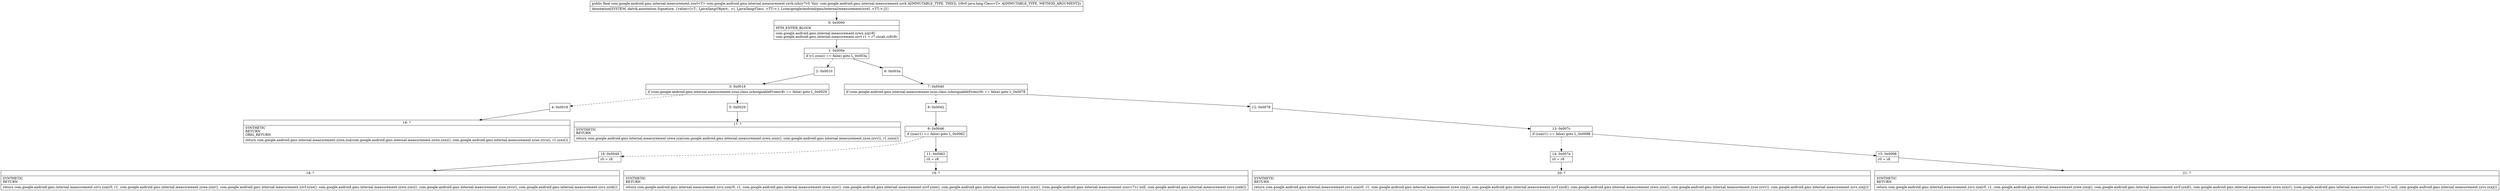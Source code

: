 digraph "CFG forcom.google.android.gms.internal.measurement.zzvk.zzh(Ljava\/lang\/Class;)Lcom\/google\/android\/gms\/internal\/measurement\/zzwl;" {
Node_0 [shape=record,label="{0\:\ 0x0000|MTH_ENTER_BLOCK\l|com.google.android.gms.internal.measurement.zzwn.zzj(r8)\lcom.google.android.gms.internal.measurement.zzvt r1 = r7.zzcah.zzf(r8)\l}"];
Node_1 [shape=record,label="{1\:\ 0x000e|if (r1.zzxn() == false) goto L_0x003a\l}"];
Node_2 [shape=record,label="{2\:\ 0x0010}"];
Node_3 [shape=record,label="{3\:\ 0x0016|if (com.google.android.gms.internal.measurement.zzuo.class.isAssignableFrom(r8) == false) goto L_0x0029\l}"];
Node_4 [shape=record,label="{4\:\ 0x0018}"];
Node_5 [shape=record,label="{5\:\ 0x0029}"];
Node_6 [shape=record,label="{6\:\ 0x003a}"];
Node_7 [shape=record,label="{7\:\ 0x0040|if (com.google.android.gms.internal.measurement.zzuo.class.isAssignableFrom(r8) == false) goto L_0x0078\l}"];
Node_8 [shape=record,label="{8\:\ 0x0042}"];
Node_9 [shape=record,label="{9\:\ 0x0046|if (zza(r1) == false) goto L_0x0062\l}"];
Node_10 [shape=record,label="{10\:\ 0x0048|r0 = r8\l}"];
Node_11 [shape=record,label="{11\:\ 0x0062|r0 = r8\l}"];
Node_12 [shape=record,label="{12\:\ 0x0078}"];
Node_13 [shape=record,label="{13\:\ 0x007c|if (zza(r1) == false) goto L_0x0098\l}"];
Node_14 [shape=record,label="{14\:\ 0x007e|r0 = r8\l}"];
Node_15 [shape=record,label="{15\:\ 0x0098|r0 = r8\l}"];
Node_16 [shape=record,label="{16\:\ ?|SYNTHETIC\lRETURN\lORIG_RETURN\l|return com.google.android.gms.internal.measurement.zzwa.zza(com.google.android.gms.internal.measurement.zzwn.zzxz(), com.google.android.gms.internal.measurement.zzue.zzvu(), r1.zzxo())\l}"];
Node_17 [shape=record,label="{17\:\ ?|SYNTHETIC\lRETURN\l|return com.google.android.gms.internal.measurement.zzwa.zza(com.google.android.gms.internal.measurement.zzwn.zzxx(), com.google.android.gms.internal.measurement.zzue.zzvv(), r1.zzxo())\l}"];
Node_18 [shape=record,label="{18\:\ ?|SYNTHETIC\lRETURN\l|return com.google.android.gms.internal.measurement.zzvz.zza(r0, r1, com.google.android.gms.internal.measurement.zzwe.zzxr(), com.google.android.gms.internal.measurement.zzvf.zzxe(), com.google.android.gms.internal.measurement.zzwn.zzxz(), com.google.android.gms.internal.measurement.zzue.zzvu(), com.google.android.gms.internal.measurement.zzvs.zzxk())\l}"];
Node_19 [shape=record,label="{19\:\ ?|SYNTHETIC\lRETURN\l|return com.google.android.gms.internal.measurement.zzvz.zza(r0, r1, com.google.android.gms.internal.measurement.zzwe.zzxr(), com.google.android.gms.internal.measurement.zzvf.zzxe(), com.google.android.gms.internal.measurement.zzwn.zzxz(), (com.google.android.gms.internal.measurement.zzuc\<?\>) null, com.google.android.gms.internal.measurement.zzvs.zzxk())\l}"];
Node_20 [shape=record,label="{20\:\ ?|SYNTHETIC\lRETURN\l|return com.google.android.gms.internal.measurement.zzvz.zza(r0, r1, com.google.android.gms.internal.measurement.zzwe.zzxq(), com.google.android.gms.internal.measurement.zzvf.zzxd(), com.google.android.gms.internal.measurement.zzwn.zzxx(), com.google.android.gms.internal.measurement.zzue.zzvv(), com.google.android.gms.internal.measurement.zzvs.zzxj())\l}"];
Node_21 [shape=record,label="{21\:\ ?|SYNTHETIC\lRETURN\l|return com.google.android.gms.internal.measurement.zzvz.zza(r0, r1, com.google.android.gms.internal.measurement.zzwe.zzxq(), com.google.android.gms.internal.measurement.zzvf.zzxd(), com.google.android.gms.internal.measurement.zzwn.zzxy(), (com.google.android.gms.internal.measurement.zzuc\<?\>) null, com.google.android.gms.internal.measurement.zzvs.zzxj())\l}"];
MethodNode[shape=record,label="{public final com.google.android.gms.internal.measurement.zzwl\<T\> com.google.android.gms.internal.measurement.zzvk.zzh((r7v0 'this' com.google.android.gms.internal.measurement.zzvk A[IMMUTABLE_TYPE, THIS]), (r8v0 java.lang.Class\<T\> A[IMMUTABLE_TYPE, METHOD_ARGUMENT]))  | Annotation[SYSTEM, dalvik.annotation.Signature, \{value=[\<T:, Ljava\/lang\/Object;, \>(, Ljava\/lang\/Class, \<TT;\>;), Lcom\/google\/android\/gms\/internal\/measurement\/zzwl, \<TT;\>;]\}]\l}"];
MethodNode -> Node_0;
Node_0 -> Node_1;
Node_1 -> Node_2[style=dashed];
Node_1 -> Node_6;
Node_2 -> Node_3;
Node_3 -> Node_4[style=dashed];
Node_3 -> Node_5;
Node_4 -> Node_16;
Node_5 -> Node_17;
Node_6 -> Node_7;
Node_7 -> Node_8[style=dashed];
Node_7 -> Node_12;
Node_8 -> Node_9;
Node_9 -> Node_10[style=dashed];
Node_9 -> Node_11;
Node_10 -> Node_18;
Node_11 -> Node_19;
Node_12 -> Node_13;
Node_13 -> Node_14[style=dashed];
Node_13 -> Node_15;
Node_14 -> Node_20;
Node_15 -> Node_21;
}

